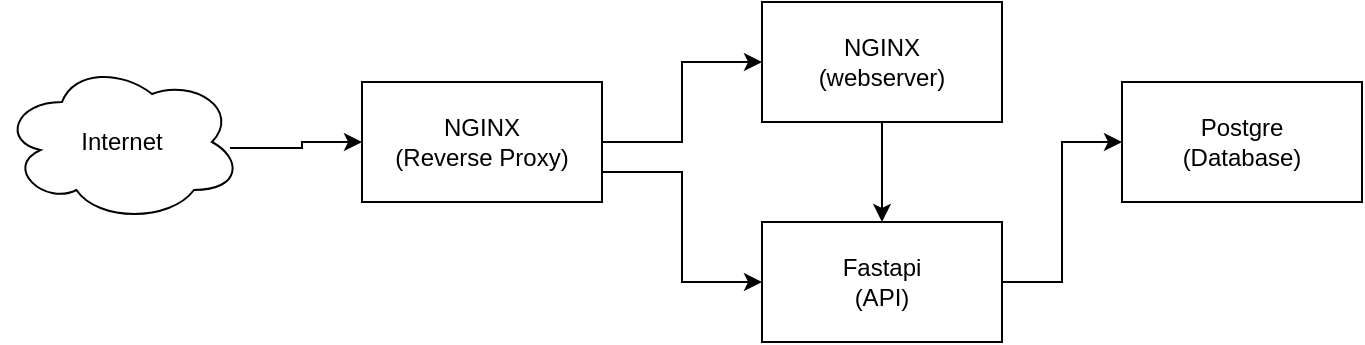 <mxfile version="23.0.2" type="device">
  <diagram name="Page-1" id="46CoxesseRQjKcq4pKPv">
    <mxGraphModel dx="1434" dy="827" grid="1" gridSize="10" guides="1" tooltips="1" connect="1" arrows="1" fold="1" page="1" pageScale="1" pageWidth="2339" pageHeight="3300" math="0" shadow="0">
      <root>
        <mxCell id="0" />
        <mxCell id="1" parent="0" />
        <mxCell id="AvoYs_XFrnwgugaDLMyx-14" style="edgeStyle=orthogonalEdgeStyle;rounded=0;orthogonalLoop=1;jettySize=auto;html=1;exitX=0.5;exitY=1;exitDx=0;exitDy=0;entryX=0.5;entryY=0;entryDx=0;entryDy=0;" edge="1" parent="1" source="AvoYs_XFrnwgugaDLMyx-1" target="AvoYs_XFrnwgugaDLMyx-3">
          <mxGeometry relative="1" as="geometry" />
        </mxCell>
        <mxCell id="AvoYs_XFrnwgugaDLMyx-1" value="NGINX&lt;br&gt;(webserver)" style="rounded=0;whiteSpace=wrap;html=1;" vertex="1" parent="1">
          <mxGeometry x="440" y="200" width="120" height="60" as="geometry" />
        </mxCell>
        <mxCell id="AvoYs_XFrnwgugaDLMyx-11" style="edgeStyle=orthogonalEdgeStyle;rounded=0;orthogonalLoop=1;jettySize=auto;html=1;exitX=1;exitY=0.5;exitDx=0;exitDy=0;entryX=0;entryY=0.5;entryDx=0;entryDy=0;" edge="1" parent="1" source="AvoYs_XFrnwgugaDLMyx-2" target="AvoYs_XFrnwgugaDLMyx-1">
          <mxGeometry relative="1" as="geometry" />
        </mxCell>
        <mxCell id="AvoYs_XFrnwgugaDLMyx-12" style="edgeStyle=orthogonalEdgeStyle;rounded=0;orthogonalLoop=1;jettySize=auto;html=1;exitX=1;exitY=0.75;exitDx=0;exitDy=0;entryX=0;entryY=0.5;entryDx=0;entryDy=0;" edge="1" parent="1" source="AvoYs_XFrnwgugaDLMyx-2" target="AvoYs_XFrnwgugaDLMyx-3">
          <mxGeometry relative="1" as="geometry" />
        </mxCell>
        <mxCell id="AvoYs_XFrnwgugaDLMyx-2" value="NGINX&lt;br&gt;(Reverse Proxy)" style="rounded=0;whiteSpace=wrap;html=1;" vertex="1" parent="1">
          <mxGeometry x="240" y="240" width="120" height="60" as="geometry" />
        </mxCell>
        <mxCell id="AvoYs_XFrnwgugaDLMyx-13" style="edgeStyle=orthogonalEdgeStyle;rounded=0;orthogonalLoop=1;jettySize=auto;html=1;exitX=1;exitY=0.5;exitDx=0;exitDy=0;entryX=0;entryY=0.5;entryDx=0;entryDy=0;" edge="1" parent="1" source="AvoYs_XFrnwgugaDLMyx-3" target="AvoYs_XFrnwgugaDLMyx-4">
          <mxGeometry relative="1" as="geometry" />
        </mxCell>
        <mxCell id="AvoYs_XFrnwgugaDLMyx-3" value="Fastapi&lt;br&gt;(API)" style="rounded=0;whiteSpace=wrap;html=1;" vertex="1" parent="1">
          <mxGeometry x="440" y="310" width="120" height="60" as="geometry" />
        </mxCell>
        <mxCell id="AvoYs_XFrnwgugaDLMyx-4" value="Postgre&lt;br&gt;(Database)" style="rounded=0;whiteSpace=wrap;html=1;" vertex="1" parent="1">
          <mxGeometry x="620" y="240" width="120" height="60" as="geometry" />
        </mxCell>
        <mxCell id="AvoYs_XFrnwgugaDLMyx-7" style="edgeStyle=orthogonalEdgeStyle;rounded=0;orthogonalLoop=1;jettySize=auto;html=1;entryX=0;entryY=0.5;entryDx=0;entryDy=0;exitX=0.95;exitY=0.538;exitDx=0;exitDy=0;exitPerimeter=0;" edge="1" parent="1" source="AvoYs_XFrnwgugaDLMyx-8" target="AvoYs_XFrnwgugaDLMyx-2">
          <mxGeometry relative="1" as="geometry">
            <mxPoint x="190" y="270" as="sourcePoint" />
          </mxGeometry>
        </mxCell>
        <mxCell id="AvoYs_XFrnwgugaDLMyx-8" value="Internet" style="ellipse;shape=cloud;whiteSpace=wrap;html=1;" vertex="1" parent="1">
          <mxGeometry x="60" y="230" width="120" height="80" as="geometry" />
        </mxCell>
      </root>
    </mxGraphModel>
  </diagram>
</mxfile>
